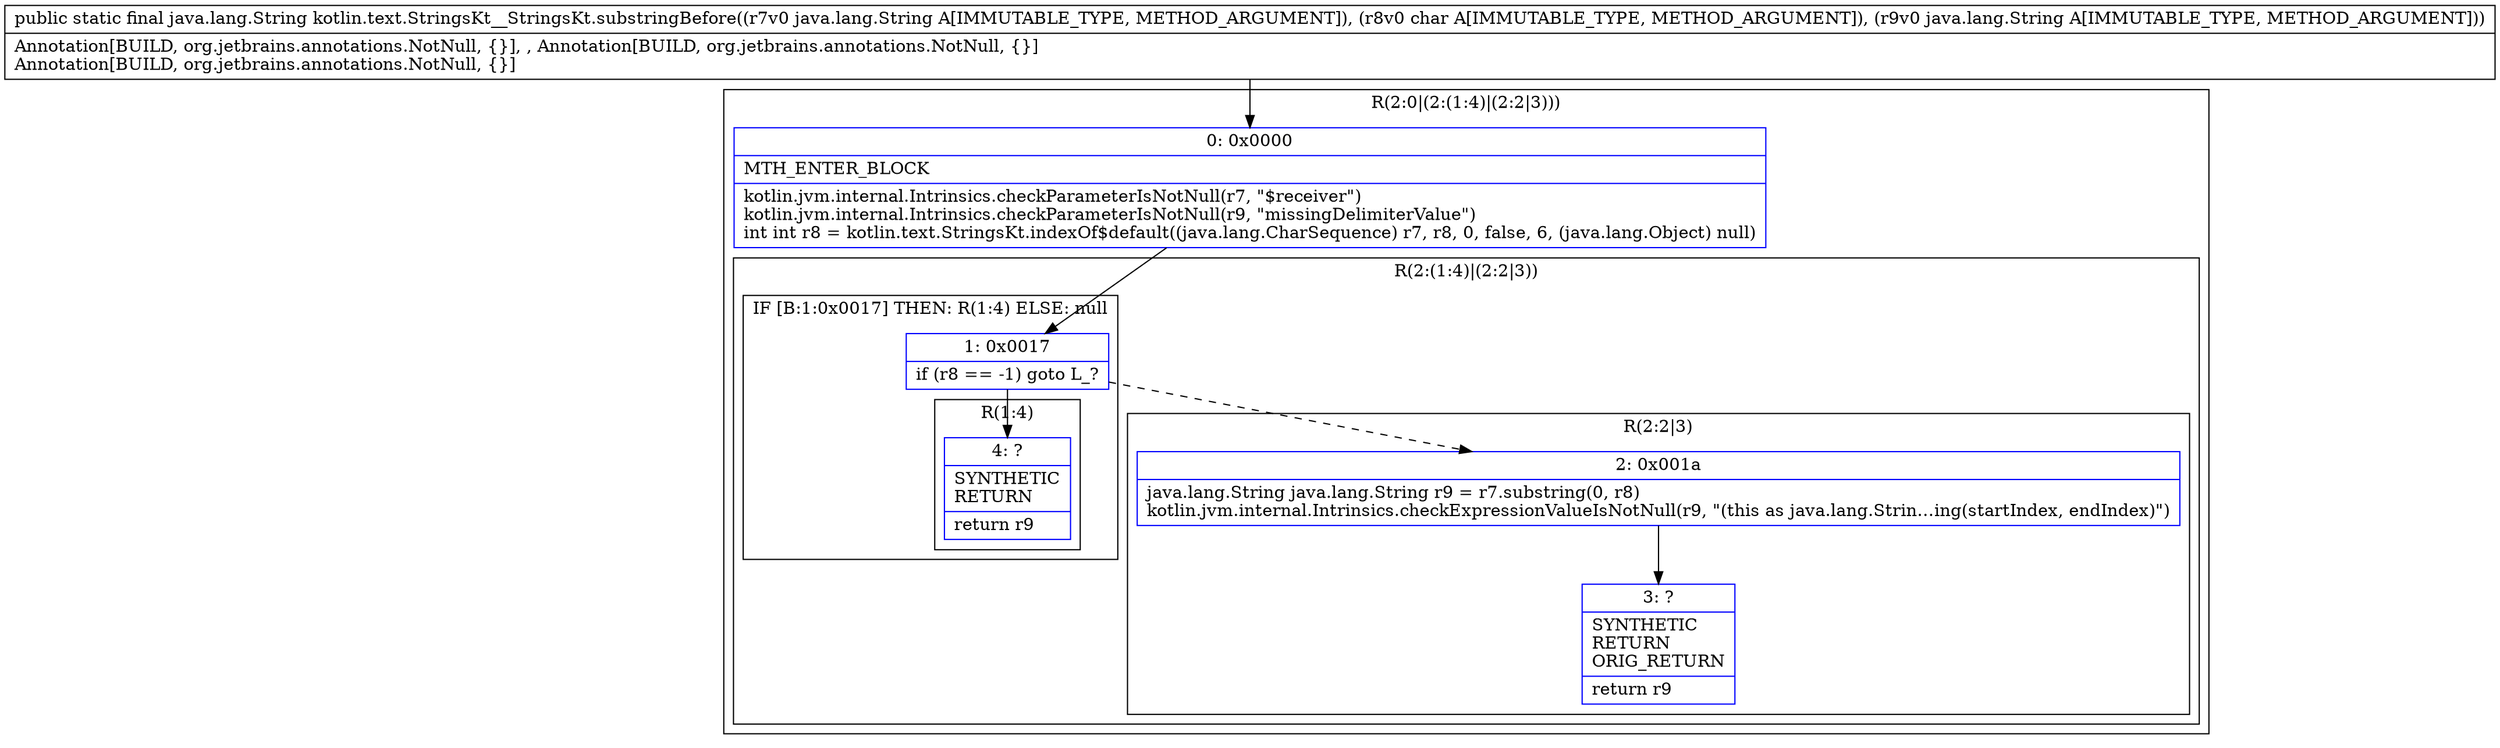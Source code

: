 digraph "CFG forkotlin.text.StringsKt__StringsKt.substringBefore(Ljava\/lang\/String;CLjava\/lang\/String;)Ljava\/lang\/String;" {
subgraph cluster_Region_1654477735 {
label = "R(2:0|(2:(1:4)|(2:2|3)))";
node [shape=record,color=blue];
Node_0 [shape=record,label="{0\:\ 0x0000|MTH_ENTER_BLOCK\l|kotlin.jvm.internal.Intrinsics.checkParameterIsNotNull(r7, \"$receiver\")\lkotlin.jvm.internal.Intrinsics.checkParameterIsNotNull(r9, \"missingDelimiterValue\")\lint int r8 = kotlin.text.StringsKt.indexOf$default((java.lang.CharSequence) r7, r8, 0, false, 6, (java.lang.Object) null)\l}"];
subgraph cluster_Region_216736441 {
label = "R(2:(1:4)|(2:2|3))";
node [shape=record,color=blue];
subgraph cluster_IfRegion_1563505970 {
label = "IF [B:1:0x0017] THEN: R(1:4) ELSE: null";
node [shape=record,color=blue];
Node_1 [shape=record,label="{1\:\ 0x0017|if (r8 == \-1) goto L_?\l}"];
subgraph cluster_Region_188712672 {
label = "R(1:4)";
node [shape=record,color=blue];
Node_4 [shape=record,label="{4\:\ ?|SYNTHETIC\lRETURN\l|return r9\l}"];
}
}
subgraph cluster_Region_558728601 {
label = "R(2:2|3)";
node [shape=record,color=blue];
Node_2 [shape=record,label="{2\:\ 0x001a|java.lang.String java.lang.String r9 = r7.substring(0, r8)\lkotlin.jvm.internal.Intrinsics.checkExpressionValueIsNotNull(r9, \"(this as java.lang.Strin…ing(startIndex, endIndex)\")\l}"];
Node_3 [shape=record,label="{3\:\ ?|SYNTHETIC\lRETURN\lORIG_RETURN\l|return r9\l}"];
}
}
}
MethodNode[shape=record,label="{public static final java.lang.String kotlin.text.StringsKt__StringsKt.substringBefore((r7v0 java.lang.String A[IMMUTABLE_TYPE, METHOD_ARGUMENT]), (r8v0 char A[IMMUTABLE_TYPE, METHOD_ARGUMENT]), (r9v0 java.lang.String A[IMMUTABLE_TYPE, METHOD_ARGUMENT]))  | Annotation[BUILD, org.jetbrains.annotations.NotNull, \{\}], , Annotation[BUILD, org.jetbrains.annotations.NotNull, \{\}]\lAnnotation[BUILD, org.jetbrains.annotations.NotNull, \{\}]\l}"];
MethodNode -> Node_0;
Node_0 -> Node_1;
Node_1 -> Node_2[style=dashed];
Node_1 -> Node_4;
Node_2 -> Node_3;
}

